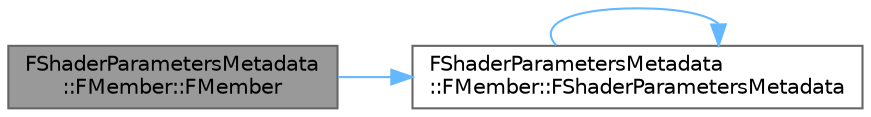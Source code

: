 digraph "FShaderParametersMetadata::FMember::FMember"
{
 // INTERACTIVE_SVG=YES
 // LATEX_PDF_SIZE
  bgcolor="transparent";
  edge [fontname=Helvetica,fontsize=10,labelfontname=Helvetica,labelfontsize=10];
  node [fontname=Helvetica,fontsize=10,shape=box,height=0.2,width=0.4];
  rankdir="LR";
  Node1 [id="Node000001",label="FShaderParametersMetadata\l::FMember::FMember",height=0.2,width=0.4,color="gray40", fillcolor="grey60", style="filled", fontcolor="black",tooltip="Initialization constructor."];
  Node1 -> Node2 [id="edge1_Node000001_Node000002",color="steelblue1",style="solid",tooltip=" "];
  Node2 [id="Node000002",label="FShaderParametersMetadata\l::FMember::FShaderParametersMetadata",height=0.2,width=0.4,color="grey40", fillcolor="white", style="filled",URL="$d4/dc3/classFShaderParametersMetadata_1_1FMember.html#a0e98976f193ae004b7de45b65d197335",tooltip=" "];
  Node2 -> Node2 [id="edge2_Node000002_Node000002",color="steelblue1",style="solid",tooltip=" "];
}

